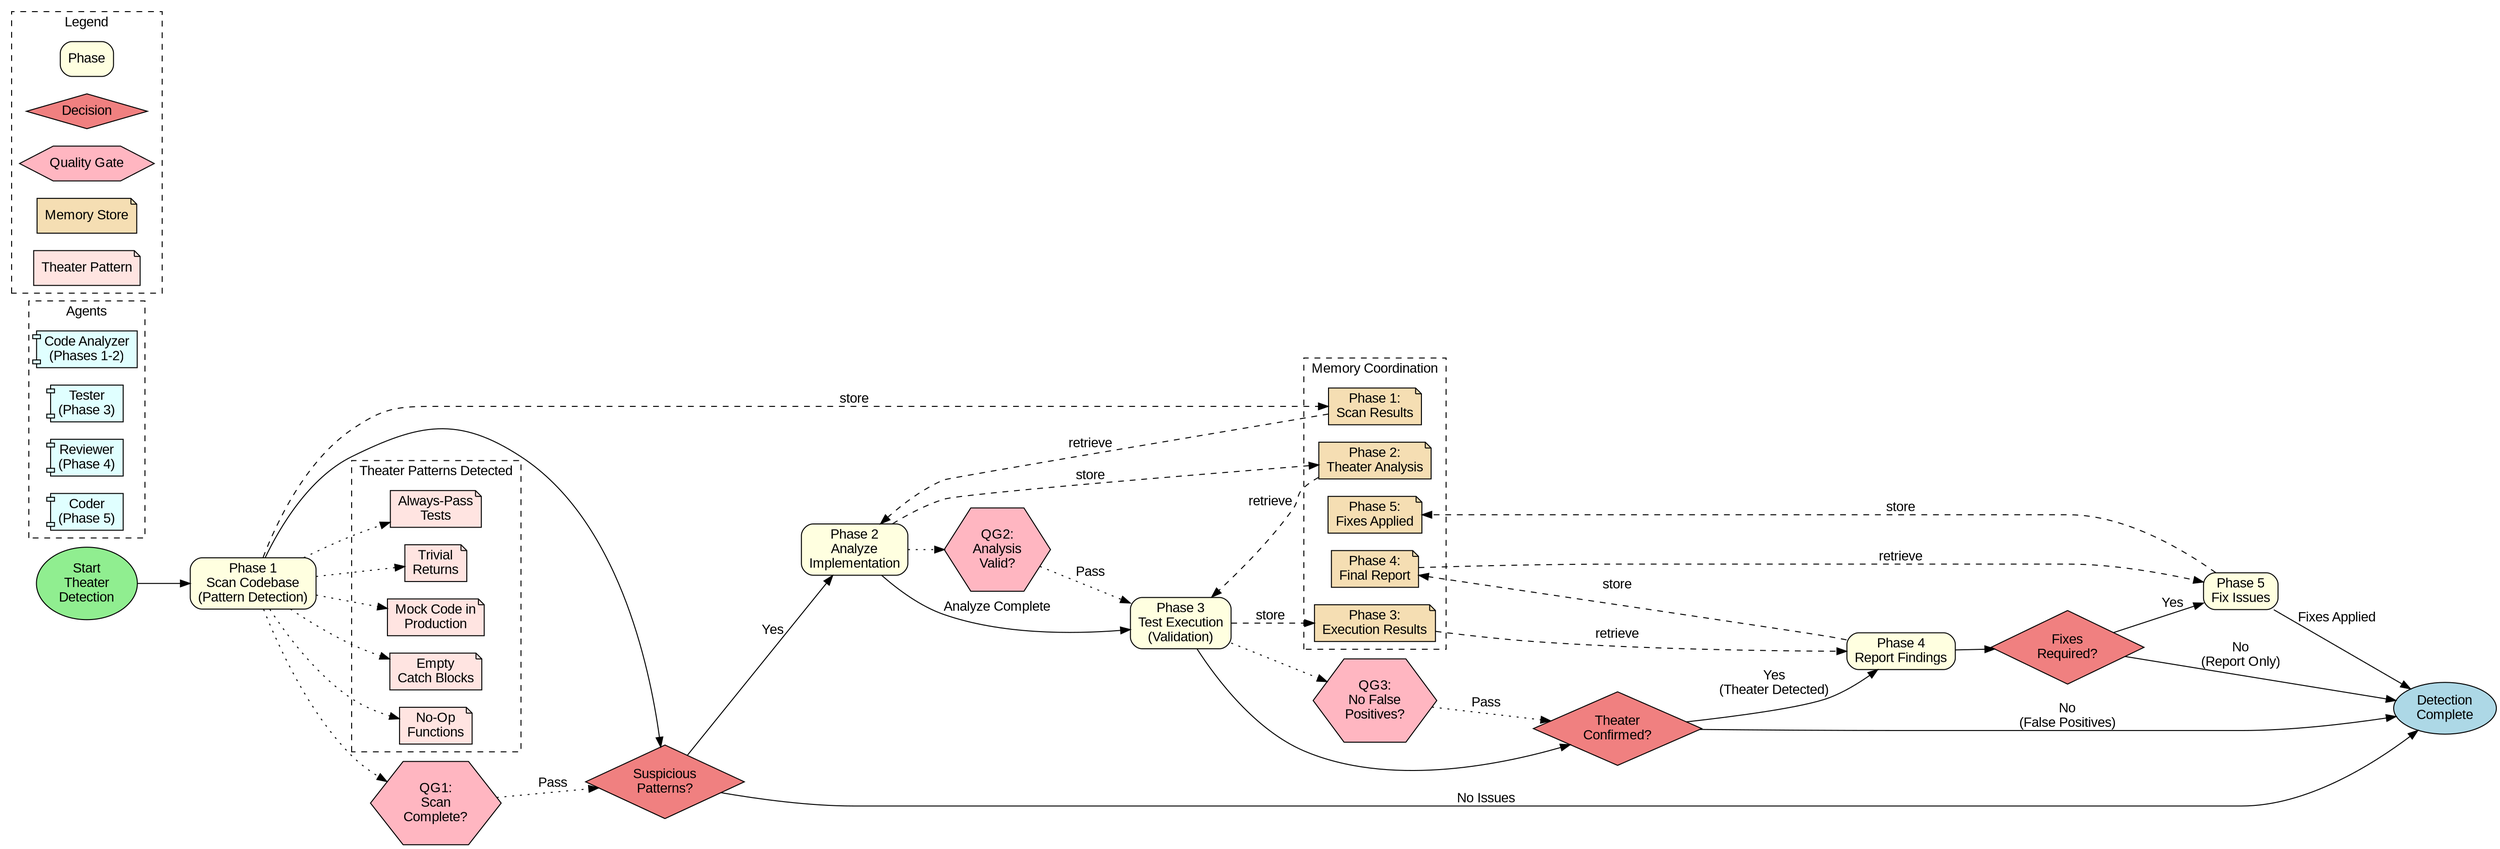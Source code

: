 digraph theater_detection {
  rankdir=LR;
  node [shape=box, style=rounded, fontname="Arial"];
  edge [fontname="Arial"];

  // Semantic styling
  start [label="Start\nTheater\nDetection", shape=ellipse, style=filled, fillcolor=lightgreen];
  end [label="Detection\nComplete", shape=ellipse, style=filled, fillcolor=lightblue];

  // Phase nodes
  phase1 [label="Phase 1\nScan Codebase\n(Pattern Detection)", shape=box, style="rounded,filled", fillcolor=lightyellow];
  phase2 [label="Phase 2\nAnalyze\nImplementation", shape=box, style="rounded,filled", fillcolor=lightyellow];
  phase3 [label="Phase 3\nTest Execution\n(Validation)", shape=box, style="rounded,filled", fillcolor=lightyellow];
  phase4 [label="Phase 4\nReport Findings", shape=box, style="rounded,filled", fillcolor=lightyellow];
  phase5 [label="Phase 5\nFix Issues", shape=box, style="rounded,filled", fillcolor=lightyellow];

  // Decision points
  issues_found [label="Suspicious\nPatterns?", shape=diamond, style=filled, fillcolor=lightcoral];
  theater_confirmed [label="Theater\nConfirmed?", shape=diamond, style=filled, fillcolor=lightcoral];
  fixes_needed [label="Fixes\nRequired?", shape=diamond, style=filled, fillcolor=lightcoral];

  // Workflow
  start -> phase1;
  phase1 -> issues_found;
  issues_found -> end [label="No Issues"];
  issues_found -> phase2 [label="Yes"];
  phase2 -> phase3 [label="Analyze Complete"];
  phase3 -> theater_confirmed;
  theater_confirmed -> phase4 [label="Yes\n(Theater Detected)"];
  theater_confirmed -> end [label="No\n(False Positives)"];
  phase4 -> fixes_needed;
  fixes_needed -> phase5 [label="Yes"];
  fixes_needed -> end [label="No\n(Report Only)"];
  phase5 -> end [label="Fixes Applied"];

  // Agents subgraph
  subgraph cluster_agents {
    label="Agents";
    style=dashed;
    fontname="Arial";

    analyzer [label="Code Analyzer\n(Phases 1-2)", shape=component, fillcolor=lightcyan, style=filled];
    tester [label="Tester\n(Phase 3)", shape=component, fillcolor=lightcyan, style=filled];
    reviewer [label="Reviewer\n(Phase 4)", shape=component, fillcolor=lightcyan, style=filled];
    coder [label="Coder\n(Phase 5)", shape=component, fillcolor=lightcyan, style=filled];
  }

  // Memory coordination subgraph
  subgraph cluster_memory {
    label="Memory Coordination";
    style=dashed;
    fontname="Arial";

    mem1 [label="Phase 1:\nScan Results", shape=note, fillcolor=wheat, style=filled];
    mem2 [label="Phase 2:\nTheater Analysis", shape=note, fillcolor=wheat, style=filled];
    mem3 [label="Phase 3:\nExecution Results", shape=note, fillcolor=wheat, style=filled];
    mem4 [label="Phase 4:\nFinal Report", shape=note, fillcolor=wheat, style=filled];
    mem5 [label="Phase 5:\nFixes Applied", shape=note, fillcolor=wheat, style=filled];
  }

  // Memory connections (dashed)
  phase1 -> mem1 [style=dashed, label="store"];
  mem1 -> phase2 [style=dashed, label="retrieve"];
  phase2 -> mem2 [style=dashed, label="store"];
  mem2 -> phase3 [style=dashed, label="retrieve"];
  phase3 -> mem3 [style=dashed, label="store"];
  mem3 -> phase4 [style=dashed, label="retrieve"];
  phase4 -> mem4 [style=dashed, label="store"];
  mem4 -> phase5 [style=dashed, label="retrieve"];
  phase5 -> mem5 [style=dashed, label="store"];

  // Detection patterns
  subgraph cluster_patterns {
    label="Theater Patterns Detected";
    style=dashed;
    fontname="Arial";

    pattern1 [label="Empty\nCatch Blocks", shape=note, fillcolor=mistyrose, style=filled];
    pattern2 [label="No-Op\nFunctions", shape=note, fillcolor=mistyrose, style=filled];
    pattern3 [label="Always-Pass\nTests", shape=note, fillcolor=mistyrose, style=filled];
    pattern4 [label="Trivial\nReturns", shape=note, fillcolor=mistyrose, style=filled];
    pattern5 [label="Mock Code in\nProduction", shape=note, fillcolor=mistyrose, style=filled];
  }

  phase1 -> pattern1 [style=dotted];
  phase1 -> pattern2 [style=dotted];
  phase1 -> pattern3 [style=dotted];
  phase1 -> pattern4 [style=dotted];
  phase1 -> pattern5 [style=dotted];

  // Quality gates
  gate1 [label="QG1:\nScan\nComplete?", shape=hexagon, fillcolor=lightpink, style=filled];
  gate2 [label="QG2:\nAnalysis\nValid?", shape=hexagon, fillcolor=lightpink, style=filled];
  gate3 [label="QG3:\nNo False\nPositives?", shape=hexagon, fillcolor=lightpink, style=filled];

  phase1 -> gate1 [style=dotted];
  gate1 -> issues_found [style=dotted, label="Pass"];
  phase2 -> gate2 [style=dotted];
  gate2 -> phase3 [style=dotted, label="Pass"];
  phase3 -> gate3 [style=dotted];
  gate3 -> theater_confirmed [style=dotted, label="Pass"];

  // Legend
  subgraph cluster_legend {
    label="Legend";
    style=dashed;
    fontname="Arial";

    legend_phase [label="Phase", shape=box, style="rounded,filled", fillcolor=lightyellow];
    legend_decision [label="Decision", shape=diamond, style=filled, fillcolor=lightcoral];
    legend_gate [label="Quality Gate", shape=hexagon, fillcolor=lightpink, style=filled];
    legend_memory [label="Memory Store", shape=note, fillcolor=wheat, style=filled];
    legend_pattern [label="Theater Pattern", shape=note, fillcolor=mistyrose, style=filled];
  }
}
